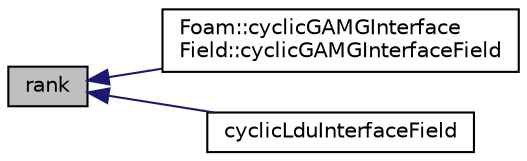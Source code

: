 digraph "rank"
{
  bgcolor="transparent";
  edge [fontname="Helvetica",fontsize="10",labelfontname="Helvetica",labelfontsize="10"];
  node [fontname="Helvetica",fontsize="10",shape=record];
  rankdir="LR";
  Node34 [label="rank",height=0.2,width=0.4,color="black", fillcolor="grey75", style="filled", fontcolor="black"];
  Node34 -> Node35 [dir="back",color="midnightblue",fontsize="10",style="solid",fontname="Helvetica"];
  Node35 [label="Foam::cyclicGAMGInterface\lField::cyclicGAMGInterfaceField",height=0.2,width=0.4,color="black",URL="$a28049.html#abe159ef5400832fd30b0254a603914c7",tooltip="Construct from GAMG interface and fine level interface field. "];
  Node34 -> Node36 [dir="back",color="midnightblue",fontsize="10",style="solid",fontname="Helvetica"];
  Node36 [label="cyclicLduInterfaceField",height=0.2,width=0.4,color="black",URL="$a27913.html#aebf443af0562e52de6af7c6d9fbb49c7",tooltip="Construct given coupled patch. "];
}
